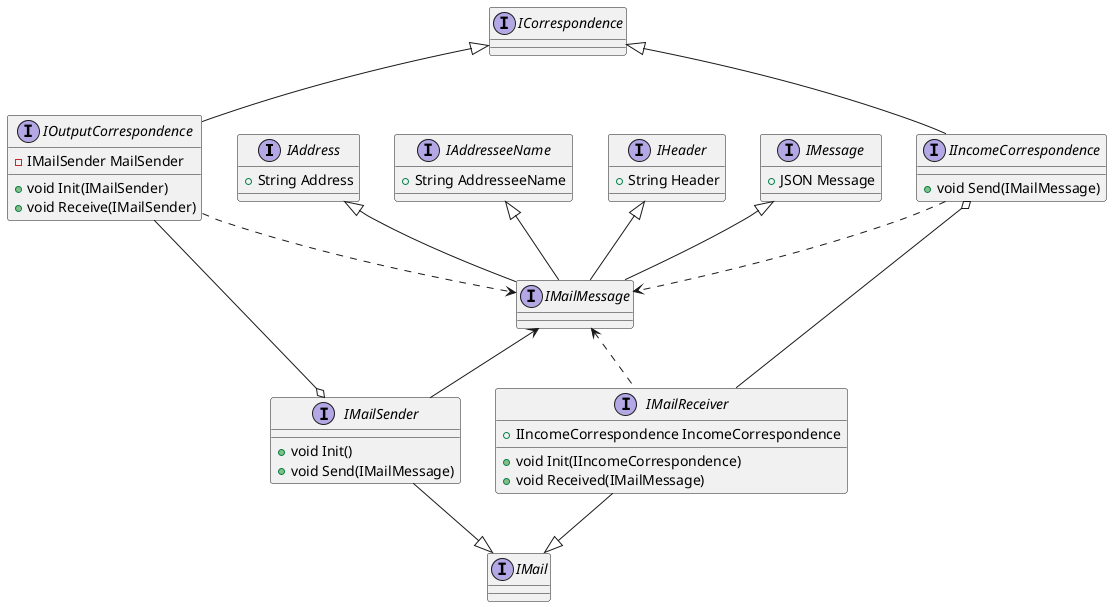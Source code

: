 @startuml
scale 1
' skinparam classAttributeIconSize 0

interface IAddress
{
    + String Address 
}
interface IAddresseeName
{
    + String AddresseeName
} 
interface IHeader
{
    + String Header 
}
interface IMessage
{
    + JSON Message
}
interface IMailMessage
{

}


interface ICorrespondence
{
}
interface IOutputCorrespondence
{
    - IMailSender MailSender
    + void Init(IMailSender)
    + void Receive(IMailSender)
}
interface IMailSender
{
    + void Init()
    + void Send(IMailMessage)
}


interface IIncomeCorrespondence
{
    + void Send(IMailMessage)
}
interface IMailReceiver
{
    + IIncomeCorrespondence IncomeCorrespondence
    + void Init(IIncomeCorrespondence)
    + void Received(IMailMessage)
}

interface IMail
{
}

IMessage <|-- IMailMessage
IHeader <|-- IMailMessage
IAddresseeName <|-- IMailMessage
IAddress <|-- IMailMessage

ICorrespondence <|-- IIncomeCorrespondence
ICorrespondence <|-- IOutputCorrespondence

IOutputCorrespondence ..> IMailMessage
IIncomeCorrespondence ..> IMailMessage
IMailMessage <-- IMailSender
IMailMessage <.. IMailReceiver

IOutputCorrespondence --o IMailSender
IIncomeCorrespondence o-- IMailReceiver

IMailReceiver --|> IMail
IMailSender  --|> IMail

@enduml